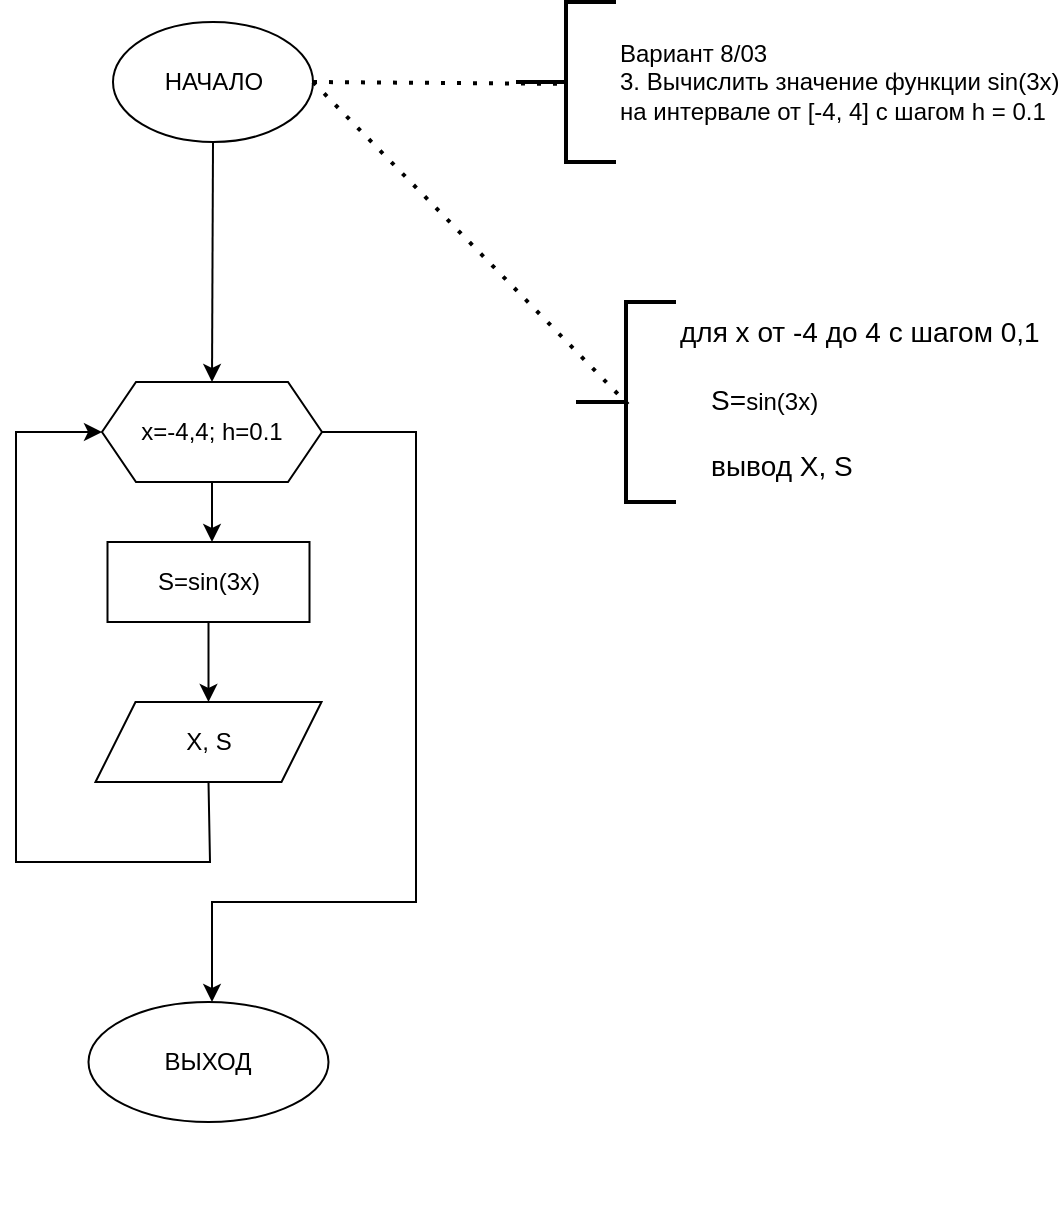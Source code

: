 <mxfile version="17.2.4" type="github">
  <diagram id="cj5vI909HJhT3GwVRH1A" name="Page-1">
    <mxGraphModel dx="955" dy="972" grid="1" gridSize="10" guides="1" tooltips="1" connect="1" arrows="1" fold="1" page="1" pageScale="1" pageWidth="827" pageHeight="1169" math="0" shadow="0">
      <root>
        <mxCell id="0" />
        <mxCell id="1" parent="0" />
        <mxCell id="p-VjMWj_V00hi-s87E7W-1" value="НАЧАЛО" style="ellipse;whiteSpace=wrap;html=1;" vertex="1" parent="1">
          <mxGeometry x="128.5" y="80" width="100" height="60" as="geometry" />
        </mxCell>
        <mxCell id="p-VjMWj_V00hi-s87E7W-2" style="edgeStyle=none;rounded=0;orthogonalLoop=1;jettySize=auto;html=1;exitX=0.5;exitY=1;exitDx=0;exitDy=0;" edge="1" parent="1">
          <mxGeometry relative="1" as="geometry">
            <mxPoint x="178.5" y="670" as="sourcePoint" />
            <mxPoint x="178.5" y="670" as="targetPoint" />
          </mxGeometry>
        </mxCell>
        <mxCell id="p-VjMWj_V00hi-s87E7W-3" value="ВЫХОД" style="ellipse;whiteSpace=wrap;html=1;" vertex="1" parent="1">
          <mxGeometry x="116.25" y="570" width="120" height="60" as="geometry" />
        </mxCell>
        <mxCell id="p-VjMWj_V00hi-s87E7W-4" value="Вариант 8/03&lt;br&gt;3. Вычислить значение функции sin(3x) &lt;br&gt;на интервале от [-4, 4] c шагом h = 0.1" style="strokeWidth=2;html=1;shape=mxgraph.flowchart.annotation_2;align=left;labelPosition=right;pointerEvents=1;" vertex="1" parent="1">
          <mxGeometry x="330" y="70" width="50" height="80" as="geometry" />
        </mxCell>
        <mxCell id="p-VjMWj_V00hi-s87E7W-5" value="" style="endArrow=none;dashed=1;html=1;dashPattern=1 3;strokeWidth=2;rounded=0;exitX=1;exitY=0.5;exitDx=0;exitDy=0;entryX=0.52;entryY=0.512;entryDx=0;entryDy=0;entryPerimeter=0;" edge="1" parent="1" source="p-VjMWj_V00hi-s87E7W-1" target="p-VjMWj_V00hi-s87E7W-4">
          <mxGeometry width="50" height="50" relative="1" as="geometry">
            <mxPoint x="312" y="240" as="sourcePoint" />
            <mxPoint x="362" y="190" as="targetPoint" />
          </mxGeometry>
        </mxCell>
        <mxCell id="p-VjMWj_V00hi-s87E7W-6" value="для x от -4 до 4 с шагом 0,1&lt;br&gt;&lt;br&gt;&amp;nbsp; &amp;nbsp; S=&lt;span style=&quot;font-size: 12px&quot;&gt;sin(3x)&lt;/span&gt;&lt;br&gt;&lt;br&gt;&amp;nbsp; &amp;nbsp; вывод Х, S" style="strokeWidth=2;html=1;shape=mxgraph.flowchart.annotation_2;align=left;labelPosition=right;pointerEvents=1;verticalAlign=top;fontSize=14;spacing=2;spacingBottom=0;spacingLeft=0;spacingTop=0;horizontal=1;" vertex="1" parent="1">
          <mxGeometry x="360" y="220" width="50" height="100" as="geometry" />
        </mxCell>
        <mxCell id="p-VjMWj_V00hi-s87E7W-7" value="" style="endArrow=none;dashed=1;html=1;dashPattern=1 3;strokeWidth=2;rounded=0;exitX=1;exitY=0.5;exitDx=0;exitDy=0;entryX=0.52;entryY=0.512;entryDx=0;entryDy=0;entryPerimeter=0;" edge="1" parent="1" source="p-VjMWj_V00hi-s87E7W-1" target="p-VjMWj_V00hi-s87E7W-6">
          <mxGeometry width="50" height="50" relative="1" as="geometry">
            <mxPoint x="549.5" y="195" as="sourcePoint" />
            <mxPoint x="682" y="255" as="targetPoint" />
          </mxGeometry>
        </mxCell>
        <mxCell id="p-VjMWj_V00hi-s87E7W-8" value="" style="endArrow=classic;html=1;rounded=0;exitX=0.5;exitY=1;exitDx=0;exitDy=0;entryX=0.5;entryY=0;entryDx=0;entryDy=0;" edge="1" parent="1" source="p-VjMWj_V00hi-s87E7W-1" target="p-VjMWj_V00hi-s87E7W-12">
          <mxGeometry width="50" height="50" relative="1" as="geometry">
            <mxPoint x="178.5" y="220" as="sourcePoint" />
            <mxPoint x="178.125" y="280" as="targetPoint" />
          </mxGeometry>
        </mxCell>
        <mxCell id="p-VjMWj_V00hi-s87E7W-9" value="" style="edgeStyle=orthogonalEdgeStyle;rounded=0;orthogonalLoop=1;jettySize=auto;html=1;" edge="1" parent="1" source="p-VjMWj_V00hi-s87E7W-10" target="p-VjMWj_V00hi-s87E7W-13">
          <mxGeometry relative="1" as="geometry" />
        </mxCell>
        <mxCell id="p-VjMWj_V00hi-s87E7W-10" value="&lt;div style=&quot;text-align: left&quot;&gt;&lt;span&gt;S=&lt;/span&gt;&lt;span&gt;sin(3x)&lt;/span&gt;&lt;/div&gt;" style="whiteSpace=wrap;html=1;" vertex="1" parent="1">
          <mxGeometry x="125.75" y="340" width="101" height="40" as="geometry" />
        </mxCell>
        <mxCell id="p-VjMWj_V00hi-s87E7W-11" value="" style="edgeStyle=orthogonalEdgeStyle;rounded=0;orthogonalLoop=1;jettySize=auto;html=1;" edge="1" parent="1" source="p-VjMWj_V00hi-s87E7W-12">
          <mxGeometry relative="1" as="geometry">
            <mxPoint x="178" y="340" as="targetPoint" />
          </mxGeometry>
        </mxCell>
        <mxCell id="p-VjMWj_V00hi-s87E7W-12" value="x=-4,4; h=0.1" style="shape=hexagon;perimeter=hexagonPerimeter2;whiteSpace=wrap;html=1;fixedSize=1;size=17;" vertex="1" parent="1">
          <mxGeometry x="123" y="260" width="110" height="50" as="geometry" />
        </mxCell>
        <mxCell id="p-VjMWj_V00hi-s87E7W-13" value="X, S" style="shape=parallelogram;perimeter=parallelogramPerimeter;whiteSpace=wrap;html=1;fixedSize=1;" vertex="1" parent="1">
          <mxGeometry x="119.75" y="420" width="113" height="40" as="geometry" />
        </mxCell>
        <mxCell id="p-VjMWj_V00hi-s87E7W-14" value="" style="endArrow=classic;html=1;rounded=0;exitX=0.5;exitY=1;exitDx=0;exitDy=0;entryX=0;entryY=0.5;entryDx=0;entryDy=0;" edge="1" parent="1" source="p-VjMWj_V00hi-s87E7W-13" target="p-VjMWj_V00hi-s87E7W-12">
          <mxGeometry width="50" height="50" relative="1" as="geometry">
            <mxPoint x="360" y="550" as="sourcePoint" />
            <mxPoint x="410" y="500" as="targetPoint" />
            <Array as="points">
              <mxPoint x="177" y="500" />
              <mxPoint x="80" y="500" />
              <mxPoint x="80" y="285" />
            </Array>
          </mxGeometry>
        </mxCell>
        <mxCell id="p-VjMWj_V00hi-s87E7W-15" value="" style="endArrow=classic;html=1;rounded=0;exitX=1;exitY=0.5;exitDx=0;exitDy=0;" edge="1" parent="1" source="p-VjMWj_V00hi-s87E7W-12">
          <mxGeometry width="50" height="50" relative="1" as="geometry">
            <mxPoint x="260" y="550" as="sourcePoint" />
            <mxPoint x="178" y="570" as="targetPoint" />
            <Array as="points">
              <mxPoint x="280" y="285" />
              <mxPoint x="280" y="520" />
              <mxPoint x="178" y="520" />
            </Array>
          </mxGeometry>
        </mxCell>
      </root>
    </mxGraphModel>
  </diagram>
</mxfile>
